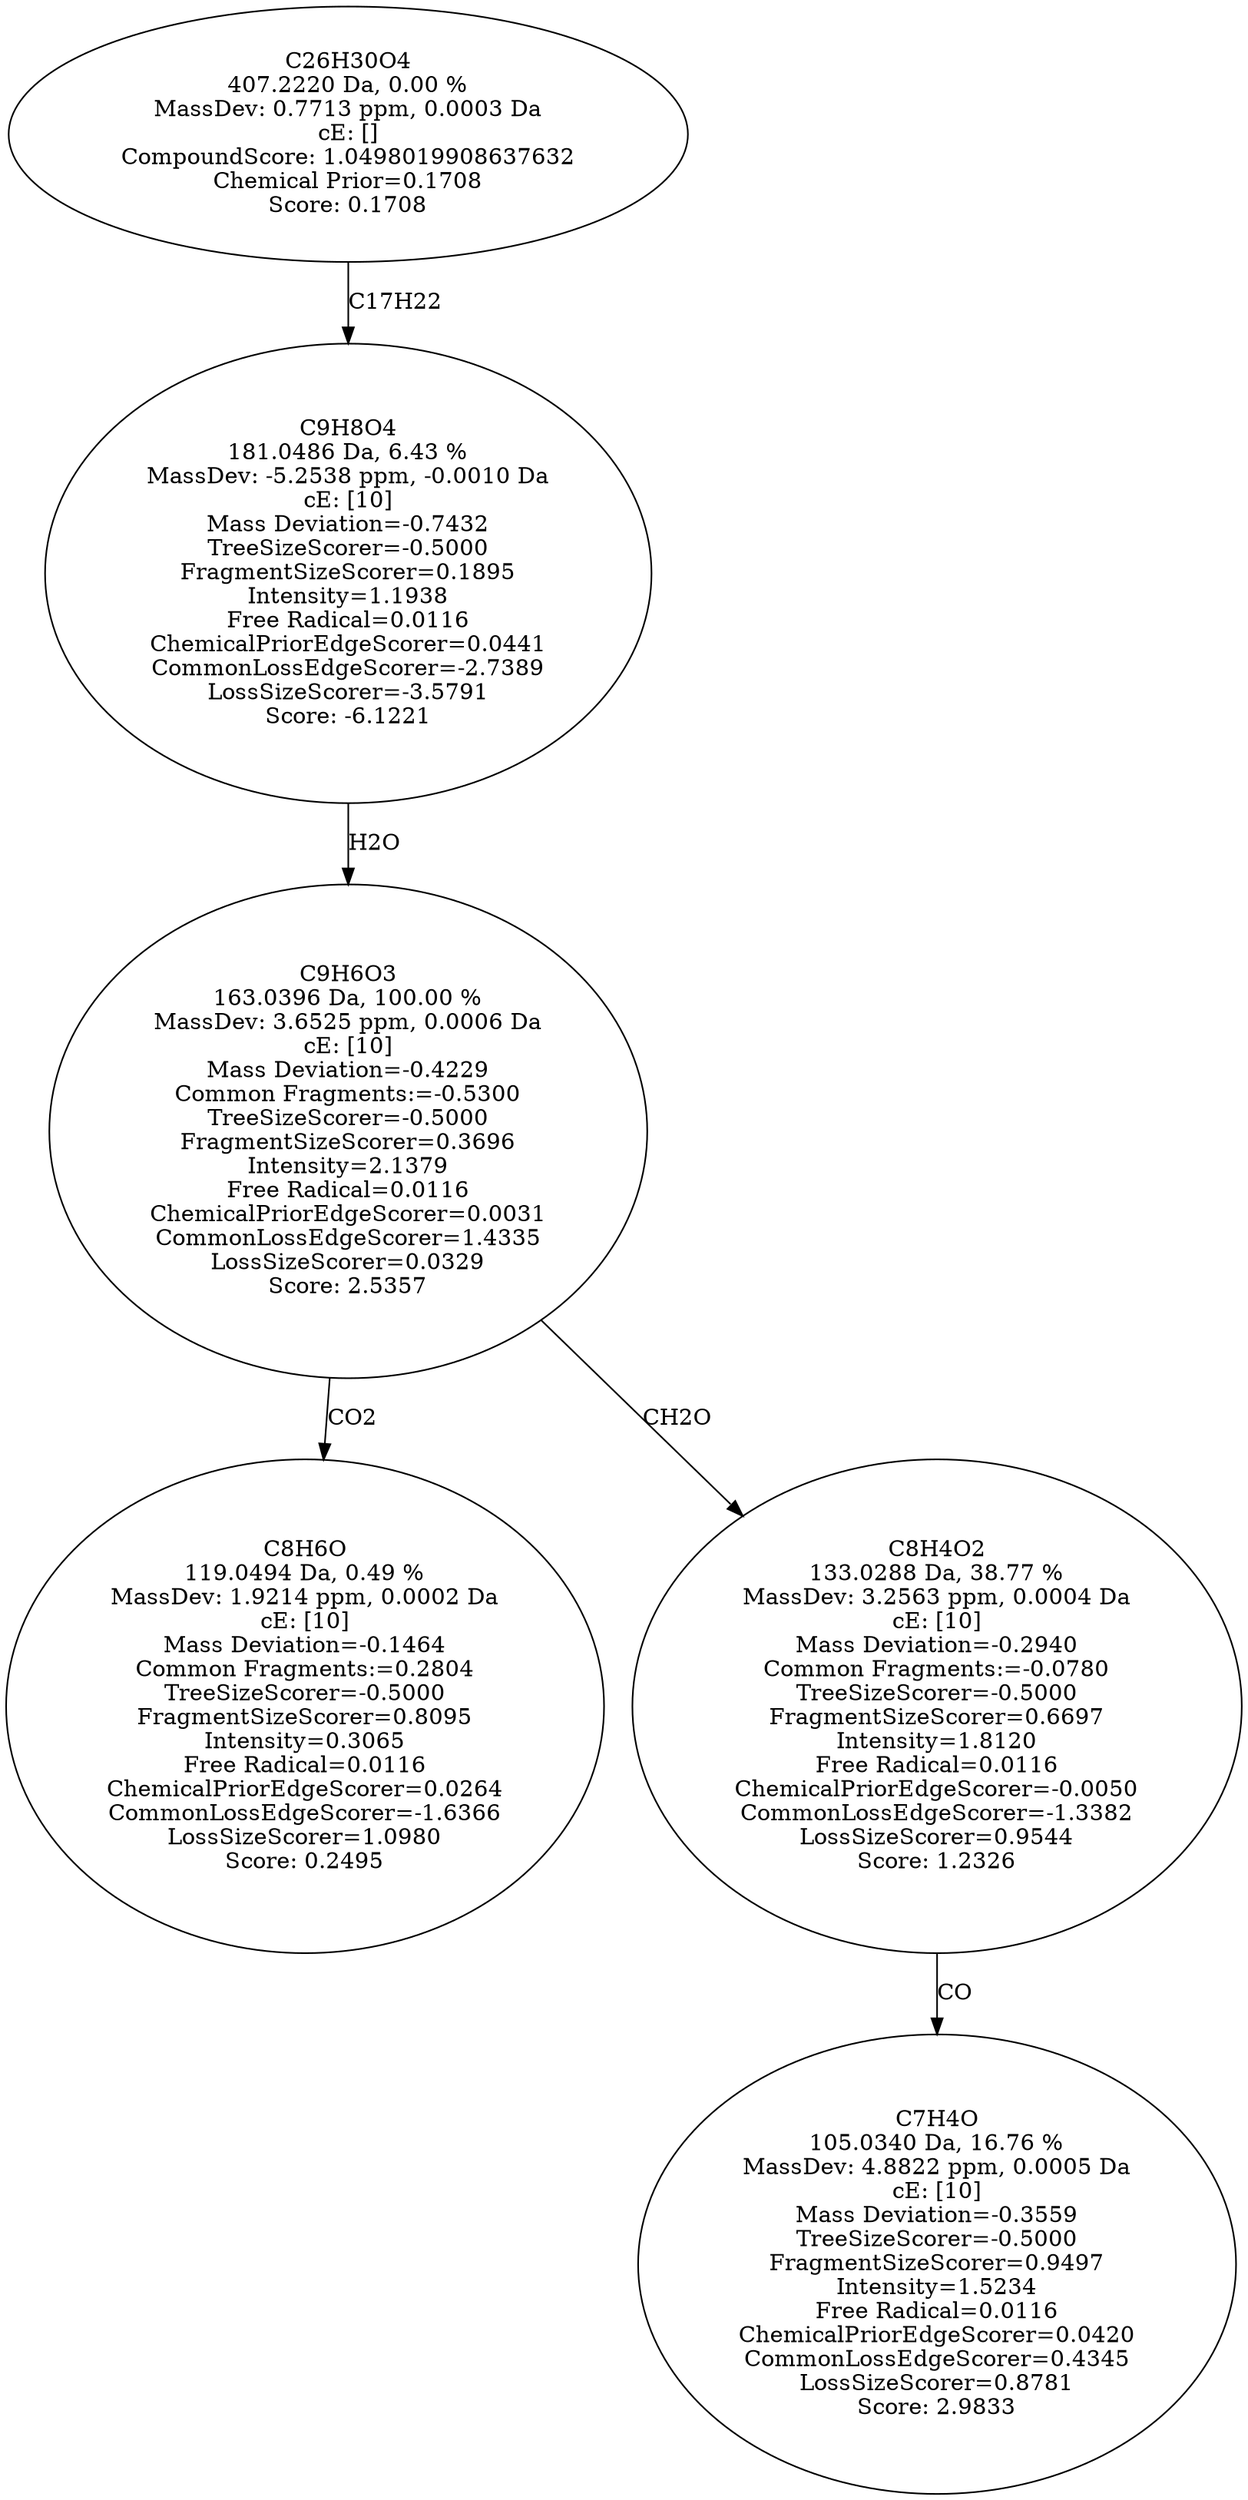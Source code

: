strict digraph {
v1 [label="C8H6O\n119.0494 Da, 0.49 %\nMassDev: 1.9214 ppm, 0.0002 Da\ncE: [10]\nMass Deviation=-0.1464\nCommon Fragments:=0.2804\nTreeSizeScorer=-0.5000\nFragmentSizeScorer=0.8095\nIntensity=0.3065\nFree Radical=0.0116\nChemicalPriorEdgeScorer=0.0264\nCommonLossEdgeScorer=-1.6366\nLossSizeScorer=1.0980\nScore: 0.2495"];
v2 [label="C7H4O\n105.0340 Da, 16.76 %\nMassDev: 4.8822 ppm, 0.0005 Da\ncE: [10]\nMass Deviation=-0.3559\nTreeSizeScorer=-0.5000\nFragmentSizeScorer=0.9497\nIntensity=1.5234\nFree Radical=0.0116\nChemicalPriorEdgeScorer=0.0420\nCommonLossEdgeScorer=0.4345\nLossSizeScorer=0.8781\nScore: 2.9833"];
v3 [label="C8H4O2\n133.0288 Da, 38.77 %\nMassDev: 3.2563 ppm, 0.0004 Da\ncE: [10]\nMass Deviation=-0.2940\nCommon Fragments:=-0.0780\nTreeSizeScorer=-0.5000\nFragmentSizeScorer=0.6697\nIntensity=1.8120\nFree Radical=0.0116\nChemicalPriorEdgeScorer=-0.0050\nCommonLossEdgeScorer=-1.3382\nLossSizeScorer=0.9544\nScore: 1.2326"];
v4 [label="C9H6O3\n163.0396 Da, 100.00 %\nMassDev: 3.6525 ppm, 0.0006 Da\ncE: [10]\nMass Deviation=-0.4229\nCommon Fragments:=-0.5300\nTreeSizeScorer=-0.5000\nFragmentSizeScorer=0.3696\nIntensity=2.1379\nFree Radical=0.0116\nChemicalPriorEdgeScorer=0.0031\nCommonLossEdgeScorer=1.4335\nLossSizeScorer=0.0329\nScore: 2.5357"];
v5 [label="C9H8O4\n181.0486 Da, 6.43 %\nMassDev: -5.2538 ppm, -0.0010 Da\ncE: [10]\nMass Deviation=-0.7432\nTreeSizeScorer=-0.5000\nFragmentSizeScorer=0.1895\nIntensity=1.1938\nFree Radical=0.0116\nChemicalPriorEdgeScorer=0.0441\nCommonLossEdgeScorer=-2.7389\nLossSizeScorer=-3.5791\nScore: -6.1221"];
v6 [label="C26H30O4\n407.2220 Da, 0.00 %\nMassDev: 0.7713 ppm, 0.0003 Da\ncE: []\nCompoundScore: 1.0498019908637632\nChemical Prior=0.1708\nScore: 0.1708"];
v4 -> v1 [label="CO2"];
v3 -> v2 [label="CO"];
v4 -> v3 [label="CH2O"];
v5 -> v4 [label="H2O"];
v6 -> v5 [label="C17H22"];
}